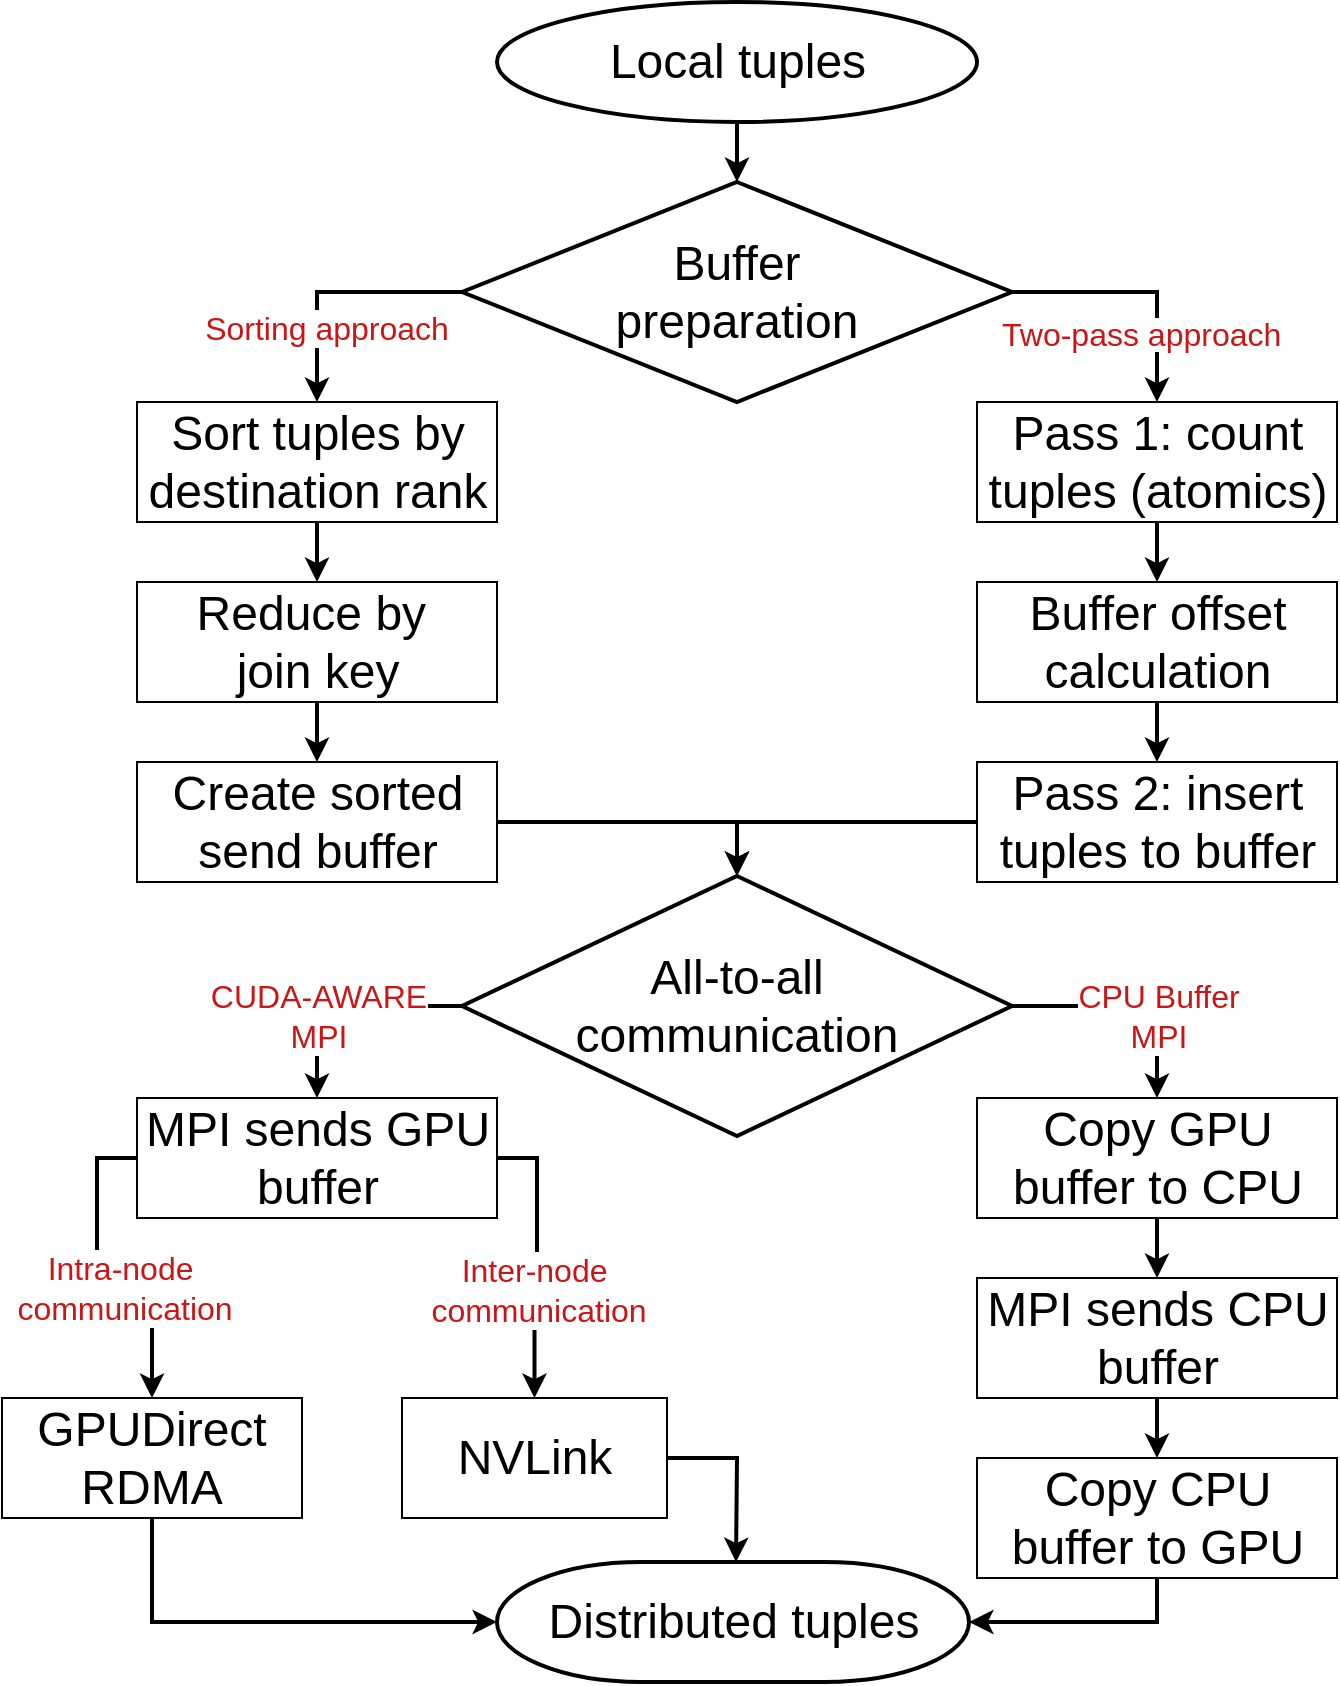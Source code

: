 <mxfile version="25.0.3">
  <diagram id="C5RBs43oDa-KdzZeNtuy" name="Page-1">
    <mxGraphModel dx="2363" dy="971" grid="1" gridSize="10" guides="1" tooltips="1" connect="1" arrows="1" fold="1" page="1" pageScale="1" pageWidth="827" pageHeight="1169" math="0" shadow="0">
      <root>
        <mxCell id="WIyWlLk6GJQsqaUBKTNV-0" />
        <mxCell id="WIyWlLk6GJQsqaUBKTNV-1" parent="WIyWlLk6GJQsqaUBKTNV-0" />
        <mxCell id="GAX1AwtSSG1WQY8JN733-1" value="&lt;font&gt;Local tuples&lt;/font&gt;" style="strokeWidth=2;html=1;shape=mxgraph.flowchart.start_1;whiteSpace=wrap;fontSize=24;" vertex="1" parent="WIyWlLk6GJQsqaUBKTNV-1">
          <mxGeometry x="197.5" y="190" width="240" height="60" as="geometry" />
        </mxCell>
        <mxCell id="GAX1AwtSSG1WQY8JN733-12" style="edgeStyle=orthogonalEdgeStyle;rounded=0;orthogonalLoop=1;jettySize=auto;html=1;strokeWidth=2;exitX=0;exitY=0.5;exitDx=0;exitDy=0;exitPerimeter=0;" edge="1" parent="WIyWlLk6GJQsqaUBKTNV-1" source="GAX1AwtSSG1WQY8JN733-2" target="GAX1AwtSSG1WQY8JN733-5">
          <mxGeometry relative="1" as="geometry" />
        </mxCell>
        <mxCell id="GAX1AwtSSG1WQY8JN733-20" style="edgeStyle=orthogonalEdgeStyle;rounded=0;orthogonalLoop=1;jettySize=auto;html=1;exitX=1;exitY=0.5;exitDx=0;exitDy=0;exitPerimeter=0;entryX=0.5;entryY=0;entryDx=0;entryDy=0;strokeWidth=2;" edge="1" parent="WIyWlLk6GJQsqaUBKTNV-1" source="GAX1AwtSSG1WQY8JN733-2" target="GAX1AwtSSG1WQY8JN733-6">
          <mxGeometry relative="1" as="geometry" />
        </mxCell>
        <mxCell id="GAX1AwtSSG1WQY8JN733-2" value="Buffer&lt;div&gt;preparation&lt;/div&gt;" style="strokeWidth=2;html=1;shape=mxgraph.flowchart.decision;whiteSpace=wrap;fontSize=24;" vertex="1" parent="WIyWlLk6GJQsqaUBKTNV-1">
          <mxGeometry x="180" y="280" width="275" height="110" as="geometry" />
        </mxCell>
        <mxCell id="GAX1AwtSSG1WQY8JN733-3" style="edgeStyle=orthogonalEdgeStyle;rounded=0;orthogonalLoop=1;jettySize=auto;html=1;entryX=0.5;entryY=0;entryDx=0;entryDy=0;entryPerimeter=0;strokeWidth=2;" edge="1" parent="WIyWlLk6GJQsqaUBKTNV-1" source="GAX1AwtSSG1WQY8JN733-1" target="GAX1AwtSSG1WQY8JN733-2">
          <mxGeometry relative="1" as="geometry" />
        </mxCell>
        <mxCell id="GAX1AwtSSG1WQY8JN733-14" style="edgeStyle=orthogonalEdgeStyle;rounded=0;orthogonalLoop=1;jettySize=auto;html=1;exitX=0.5;exitY=1;exitDx=0;exitDy=0;entryX=0.5;entryY=0;entryDx=0;entryDy=0;strokeWidth=2;" edge="1" parent="WIyWlLk6GJQsqaUBKTNV-1" source="GAX1AwtSSG1WQY8JN733-5" target="GAX1AwtSSG1WQY8JN733-7">
          <mxGeometry relative="1" as="geometry" />
        </mxCell>
        <mxCell id="GAX1AwtSSG1WQY8JN733-5" value="Sort tuples by destination rank" style="rounded=0;whiteSpace=wrap;html=1;fontSize=24;" vertex="1" parent="WIyWlLk6GJQsqaUBKTNV-1">
          <mxGeometry x="17.5" y="390" width="180" height="60" as="geometry" />
        </mxCell>
        <mxCell id="GAX1AwtSSG1WQY8JN733-15" style="edgeStyle=orthogonalEdgeStyle;rounded=0;orthogonalLoop=1;jettySize=auto;html=1;entryX=0.5;entryY=0;entryDx=0;entryDy=0;strokeWidth=2;" edge="1" parent="WIyWlLk6GJQsqaUBKTNV-1" source="GAX1AwtSSG1WQY8JN733-6" target="GAX1AwtSSG1WQY8JN733-8">
          <mxGeometry relative="1" as="geometry" />
        </mxCell>
        <mxCell id="GAX1AwtSSG1WQY8JN733-6" value="Pass 1: count tuples (atomics)" style="rounded=0;whiteSpace=wrap;html=1;fontSize=24;" vertex="1" parent="WIyWlLk6GJQsqaUBKTNV-1">
          <mxGeometry x="437.5" y="390" width="180" height="60" as="geometry" />
        </mxCell>
        <mxCell id="GAX1AwtSSG1WQY8JN733-16" style="edgeStyle=orthogonalEdgeStyle;rounded=0;orthogonalLoop=1;jettySize=auto;html=1;entryX=0.5;entryY=0;entryDx=0;entryDy=0;strokeWidth=2;" edge="1" parent="WIyWlLk6GJQsqaUBKTNV-1" source="GAX1AwtSSG1WQY8JN733-7" target="GAX1AwtSSG1WQY8JN733-9">
          <mxGeometry relative="1" as="geometry" />
        </mxCell>
        <mxCell id="GAX1AwtSSG1WQY8JN733-7" value="Reduce by&amp;nbsp;&lt;div&gt;join key&lt;/div&gt;" style="rounded=0;whiteSpace=wrap;html=1;fontSize=24;" vertex="1" parent="WIyWlLk6GJQsqaUBKTNV-1">
          <mxGeometry x="17.5" y="480" width="180" height="60" as="geometry" />
        </mxCell>
        <mxCell id="GAX1AwtSSG1WQY8JN733-17" style="edgeStyle=orthogonalEdgeStyle;rounded=0;orthogonalLoop=1;jettySize=auto;html=1;exitX=0.5;exitY=1;exitDx=0;exitDy=0;entryX=0.5;entryY=0;entryDx=0;entryDy=0;strokeWidth=2;" edge="1" parent="WIyWlLk6GJQsqaUBKTNV-1" source="GAX1AwtSSG1WQY8JN733-8" target="GAX1AwtSSG1WQY8JN733-10">
          <mxGeometry relative="1" as="geometry" />
        </mxCell>
        <mxCell id="GAX1AwtSSG1WQY8JN733-8" value="Buffer offset calculation" style="rounded=0;whiteSpace=wrap;html=1;fontSize=24;" vertex="1" parent="WIyWlLk6GJQsqaUBKTNV-1">
          <mxGeometry x="437.5" y="480" width="180" height="60" as="geometry" />
        </mxCell>
        <mxCell id="GAX1AwtSSG1WQY8JN733-9" value="Create sorted send buffer" style="rounded=0;whiteSpace=wrap;html=1;fontSize=24;" vertex="1" parent="WIyWlLk6GJQsqaUBKTNV-1">
          <mxGeometry x="17.5" y="570" width="180" height="60" as="geometry" />
        </mxCell>
        <mxCell id="GAX1AwtSSG1WQY8JN733-50" style="edgeStyle=orthogonalEdgeStyle;rounded=0;orthogonalLoop=1;jettySize=auto;html=1;strokeWidth=2;entryX=0.5;entryY=0;entryDx=0;entryDy=0;entryPerimeter=0;" edge="1" parent="WIyWlLk6GJQsqaUBKTNV-1" source="GAX1AwtSSG1WQY8JN733-10" target="GAX1AwtSSG1WQY8JN733-11">
          <mxGeometry relative="1" as="geometry">
            <mxPoint x="310.0" y="600" as="targetPoint" />
            <Array as="points">
              <mxPoint x="318" y="600" />
            </Array>
          </mxGeometry>
        </mxCell>
        <mxCell id="GAX1AwtSSG1WQY8JN733-10" value="Pass 2: insert tuples to buffer" style="rounded=0;whiteSpace=wrap;html=1;fontSize=24;" vertex="1" parent="WIyWlLk6GJQsqaUBKTNV-1">
          <mxGeometry x="437.5" y="570" width="180" height="60" as="geometry" />
        </mxCell>
        <mxCell id="GAX1AwtSSG1WQY8JN733-32" style="edgeStyle=orthogonalEdgeStyle;rounded=0;orthogonalLoop=1;jettySize=auto;html=1;strokeWidth=2;exitX=1;exitY=0.5;exitDx=0;exitDy=0;exitPerimeter=0;" edge="1" parent="WIyWlLk6GJQsqaUBKTNV-1" source="GAX1AwtSSG1WQY8JN733-11" target="GAX1AwtSSG1WQY8JN733-24">
          <mxGeometry relative="1" as="geometry" />
        </mxCell>
        <mxCell id="GAX1AwtSSG1WQY8JN733-41" style="edgeStyle=orthogonalEdgeStyle;rounded=0;orthogonalLoop=1;jettySize=auto;html=1;entryX=0.5;entryY=0;entryDx=0;entryDy=0;strokeWidth=2;exitX=0;exitY=0.5;exitDx=0;exitDy=0;exitPerimeter=0;" edge="1" parent="WIyWlLk6GJQsqaUBKTNV-1" source="GAX1AwtSSG1WQY8JN733-11" target="GAX1AwtSSG1WQY8JN733-22">
          <mxGeometry relative="1" as="geometry" />
        </mxCell>
        <mxCell id="GAX1AwtSSG1WQY8JN733-11" value="All-to-all&lt;div&gt;communication&lt;/div&gt;" style="strokeWidth=2;html=1;shape=mxgraph.flowchart.decision;whiteSpace=wrap;fontSize=24;" vertex="1" parent="WIyWlLk6GJQsqaUBKTNV-1">
          <mxGeometry x="180" y="627" width="275" height="130" as="geometry" />
        </mxCell>
        <mxCell id="GAX1AwtSSG1WQY8JN733-18" style="edgeStyle=orthogonalEdgeStyle;rounded=0;orthogonalLoop=1;jettySize=auto;html=1;entryX=0.5;entryY=0;entryDx=0;entryDy=0;entryPerimeter=0;strokeWidth=2;exitX=1;exitY=0.5;exitDx=0;exitDy=0;" edge="1" parent="WIyWlLk6GJQsqaUBKTNV-1" source="GAX1AwtSSG1WQY8JN733-9" target="GAX1AwtSSG1WQY8JN733-11">
          <mxGeometry relative="1" as="geometry" />
        </mxCell>
        <mxCell id="GAX1AwtSSG1WQY8JN733-21" style="edgeStyle=orthogonalEdgeStyle;rounded=0;orthogonalLoop=1;jettySize=auto;html=1;exitX=0;exitY=0.5;exitDx=0;exitDy=0;entryX=0.5;entryY=0;entryDx=0;entryDy=0;strokeWidth=2;" edge="1" parent="WIyWlLk6GJQsqaUBKTNV-1" source="GAX1AwtSSG1WQY8JN733-22" target="GAX1AwtSSG1WQY8JN733-26">
          <mxGeometry relative="1" as="geometry" />
        </mxCell>
        <mxCell id="GAX1AwtSSG1WQY8JN733-36" value="&lt;font color=&quot;#ca1616&quot; style=&quot;font-size: 16px;&quot;&gt;Intra-node&amp;nbsp;&lt;/font&gt;&lt;div&gt;&lt;font color=&quot;#ca1616&quot; style=&quot;font-size: 16px;&quot;&gt;communication&lt;/font&gt;&lt;/div&gt;" style="edgeLabel;html=1;align=center;verticalAlign=middle;resizable=0;points=[];" vertex="1" connectable="0" parent="GAX1AwtSSG1WQY8JN733-21">
          <mxGeometry x="0.053" y="2" relative="1" as="geometry">
            <mxPoint x="11" y="-3" as="offset" />
          </mxGeometry>
        </mxCell>
        <mxCell id="GAX1AwtSSG1WQY8JN733-22" value="MPI sends GPU buffer" style="rounded=0;whiteSpace=wrap;html=1;fontSize=24;" vertex="1" parent="WIyWlLk6GJQsqaUBKTNV-1">
          <mxGeometry x="17.5" y="738" width="180" height="60" as="geometry" />
        </mxCell>
        <mxCell id="GAX1AwtSSG1WQY8JN733-23" style="edgeStyle=orthogonalEdgeStyle;rounded=0;orthogonalLoop=1;jettySize=auto;html=1;entryX=0.5;entryY=0;entryDx=0;entryDy=0;strokeWidth=2;" edge="1" parent="WIyWlLk6GJQsqaUBKTNV-1" source="GAX1AwtSSG1WQY8JN733-24" target="GAX1AwtSSG1WQY8JN733-28">
          <mxGeometry relative="1" as="geometry" />
        </mxCell>
        <mxCell id="GAX1AwtSSG1WQY8JN733-24" value="Copy GPU buffer to CPU" style="rounded=0;whiteSpace=wrap;html=1;fontSize=24;" vertex="1" parent="WIyWlLk6GJQsqaUBKTNV-1">
          <mxGeometry x="437.5" y="738" width="180" height="60" as="geometry" />
        </mxCell>
        <mxCell id="GAX1AwtSSG1WQY8JN733-26" value="GPUDirect RDMA" style="rounded=0;whiteSpace=wrap;html=1;fontSize=24;" vertex="1" parent="WIyWlLk6GJQsqaUBKTNV-1">
          <mxGeometry x="-50" y="888" width="150" height="60" as="geometry" />
        </mxCell>
        <mxCell id="GAX1AwtSSG1WQY8JN733-27" style="edgeStyle=orthogonalEdgeStyle;rounded=0;orthogonalLoop=1;jettySize=auto;html=1;exitX=0.5;exitY=1;exitDx=0;exitDy=0;entryX=0.5;entryY=0;entryDx=0;entryDy=0;strokeWidth=2;" edge="1" parent="WIyWlLk6GJQsqaUBKTNV-1" source="GAX1AwtSSG1WQY8JN733-28" target="GAX1AwtSSG1WQY8JN733-30">
          <mxGeometry relative="1" as="geometry" />
        </mxCell>
        <mxCell id="GAX1AwtSSG1WQY8JN733-28" value="MPI sends CPU buffer" style="rounded=0;whiteSpace=wrap;html=1;fontSize=24;" vertex="1" parent="WIyWlLk6GJQsqaUBKTNV-1">
          <mxGeometry x="437.5" y="828" width="180" height="60" as="geometry" />
        </mxCell>
        <mxCell id="GAX1AwtSSG1WQY8JN733-30" value="Copy CPU buffer to GPU" style="rounded=0;whiteSpace=wrap;html=1;fontSize=24;" vertex="1" parent="WIyWlLk6GJQsqaUBKTNV-1">
          <mxGeometry x="437.5" y="918" width="180" height="60" as="geometry" />
        </mxCell>
        <mxCell id="GAX1AwtSSG1WQY8JN733-33" value="NVLink" style="rounded=0;whiteSpace=wrap;html=1;fontSize=24;" vertex="1" parent="WIyWlLk6GJQsqaUBKTNV-1">
          <mxGeometry x="150" y="888" width="132.5" height="60" as="geometry" />
        </mxCell>
        <mxCell id="GAX1AwtSSG1WQY8JN733-38" value="&lt;span style=&quot;color: rgb(202, 22, 22); font-size: 16px;&quot;&gt;Sorting approach&lt;/span&gt;" style="edgeLabel;html=1;align=center;verticalAlign=middle;resizable=0;points=[];" vertex="1" connectable="0" parent="WIyWlLk6GJQsqaUBKTNV-1">
          <mxGeometry x="30" y="930" as="geometry">
            <mxPoint x="82" y="-577" as="offset" />
          </mxGeometry>
        </mxCell>
        <mxCell id="GAX1AwtSSG1WQY8JN733-39" value="&lt;span style=&quot;color: rgb(202, 22, 22); font-family: Helvetica; font-size: 16px; font-style: normal; font-variant-ligatures: normal; font-variant-caps: normal; font-weight: 400; letter-spacing: normal; orphans: 2; text-align: center; text-indent: 0px; text-transform: none; widows: 2; word-spacing: 0px; -webkit-text-stroke-width: 0px; white-space: nowrap; background-color: rgb(255, 255, 255); text-decoration-thickness: initial; text-decoration-style: initial; text-decoration-color: initial; display: inline !important; float: none;&quot;&gt;Two-pass approach&lt;/span&gt;" style="text;whiteSpace=wrap;html=1;" vertex="1" parent="WIyWlLk6GJQsqaUBKTNV-1">
          <mxGeometry x="447.5" y="340" width="160" height="40" as="geometry" />
        </mxCell>
        <mxCell id="GAX1AwtSSG1WQY8JN733-40" value="&lt;font color=&quot;#ca1616&quot;&gt;&lt;span style=&quot;font-size: 16px;&quot;&gt;CUDA-AWARE&lt;/span&gt;&lt;/font&gt;&lt;div&gt;&lt;font color=&quot;#ca1616&quot;&gt;&lt;span style=&quot;font-size: 16px;&quot;&gt;MPI&lt;/span&gt;&lt;/font&gt;&lt;/div&gt;" style="edgeLabel;html=1;align=center;verticalAlign=middle;resizable=0;points=[];" vertex="1" connectable="0" parent="WIyWlLk6GJQsqaUBKTNV-1">
          <mxGeometry x="107.5" y="697" as="geometry" />
        </mxCell>
        <mxCell id="GAX1AwtSSG1WQY8JN733-42" style="edgeStyle=orthogonalEdgeStyle;rounded=0;orthogonalLoop=1;jettySize=auto;html=1;exitX=1;exitY=0.5;exitDx=0;exitDy=0;strokeWidth=2;" edge="1" parent="WIyWlLk6GJQsqaUBKTNV-1" source="GAX1AwtSSG1WQY8JN733-22" target="GAX1AwtSSG1WQY8JN733-33">
          <mxGeometry relative="1" as="geometry">
            <mxPoint x="130" y="888" as="sourcePoint" />
            <mxPoint x="70" y="1008" as="targetPoint" />
          </mxGeometry>
        </mxCell>
        <mxCell id="GAX1AwtSSG1WQY8JN733-43" value="&lt;font color=&quot;#ca1616&quot; style=&quot;font-size: 16px;&quot;&gt;Inter-node&amp;nbsp;&lt;/font&gt;&lt;div&gt;&lt;font color=&quot;#ca1616&quot; style=&quot;font-size: 16px;&quot;&gt;communication&lt;/font&gt;&lt;/div&gt;" style="edgeLabel;html=1;align=center;verticalAlign=middle;resizable=0;points=[];" vertex="1" connectable="0" parent="GAX1AwtSSG1WQY8JN733-42">
          <mxGeometry x="0.053" y="2" relative="1" as="geometry">
            <mxPoint x="-2" y="11" as="offset" />
          </mxGeometry>
        </mxCell>
        <mxCell id="GAX1AwtSSG1WQY8JN733-44" value="&lt;font color=&quot;#ca1616&quot;&gt;&lt;span style=&quot;font-size: 16px;&quot;&gt;CPU Buffer&lt;/span&gt;&lt;/font&gt;&lt;br&gt;&lt;div&gt;&lt;font color=&quot;#ca1616&quot;&gt;&lt;span style=&quot;font-size: 16px;&quot;&gt;MPI&lt;/span&gt;&lt;/font&gt;&lt;/div&gt;" style="edgeLabel;html=1;align=center;verticalAlign=middle;resizable=0;points=[];" vertex="1" connectable="0" parent="WIyWlLk6GJQsqaUBKTNV-1">
          <mxGeometry x="527.5" y="697" as="geometry" />
        </mxCell>
        <mxCell id="GAX1AwtSSG1WQY8JN733-46" value="Distributed tuples" style="strokeWidth=2;html=1;shape=mxgraph.flowchart.terminator;whiteSpace=wrap;fontSize=24;" vertex="1" parent="WIyWlLk6GJQsqaUBKTNV-1">
          <mxGeometry x="197.5" y="970" width="236" height="60" as="geometry" />
        </mxCell>
        <mxCell id="GAX1AwtSSG1WQY8JN733-47" style="edgeStyle=orthogonalEdgeStyle;rounded=0;orthogonalLoop=1;jettySize=auto;html=1;exitX=0.5;exitY=1;exitDx=0;exitDy=0;entryX=0;entryY=0.5;entryDx=0;entryDy=0;entryPerimeter=0;strokeWidth=2;" edge="1" parent="WIyWlLk6GJQsqaUBKTNV-1" source="GAX1AwtSSG1WQY8JN733-26" target="GAX1AwtSSG1WQY8JN733-46">
          <mxGeometry relative="1" as="geometry">
            <mxPoint x="199.5" y="1018" as="targetPoint" />
          </mxGeometry>
        </mxCell>
        <mxCell id="GAX1AwtSSG1WQY8JN733-48" style="edgeStyle=orthogonalEdgeStyle;rounded=0;orthogonalLoop=1;jettySize=auto;html=1;strokeWidth=2;exitX=1;exitY=0.5;exitDx=0;exitDy=0;" edge="1" parent="WIyWlLk6GJQsqaUBKTNV-1" source="GAX1AwtSSG1WQY8JN733-33">
          <mxGeometry relative="1" as="geometry">
            <mxPoint x="317" y="970" as="targetPoint" />
          </mxGeometry>
        </mxCell>
        <mxCell id="GAX1AwtSSG1WQY8JN733-49" style="edgeStyle=orthogonalEdgeStyle;rounded=0;orthogonalLoop=1;jettySize=auto;html=1;entryX=1;entryY=0.5;entryDx=0;entryDy=0;entryPerimeter=0;exitX=0.5;exitY=1;exitDx=0;exitDy=0;strokeWidth=2;" edge="1" parent="WIyWlLk6GJQsqaUBKTNV-1" source="GAX1AwtSSG1WQY8JN733-30" target="GAX1AwtSSG1WQY8JN733-46">
          <mxGeometry relative="1" as="geometry">
            <mxPoint x="435.5" y="1018" as="targetPoint" />
          </mxGeometry>
        </mxCell>
      </root>
    </mxGraphModel>
  </diagram>
</mxfile>

